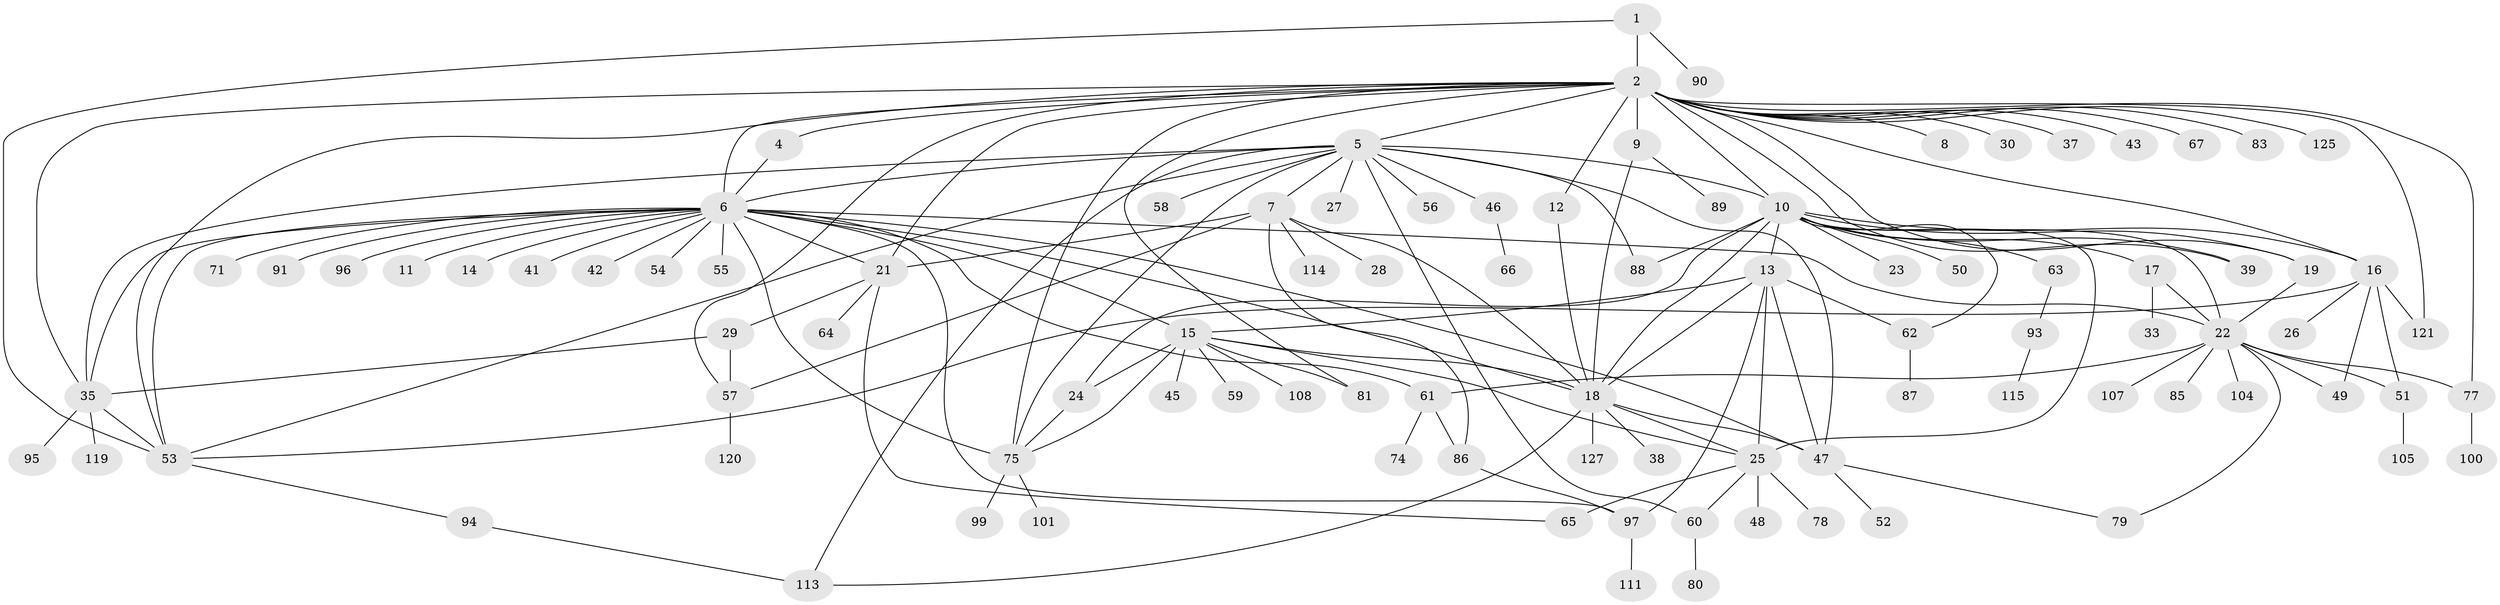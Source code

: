 // original degree distribution, {3: 0.11023622047244094, 11: 0.015748031496062992, 20: 0.007874015748031496, 2: 0.18110236220472442, 17: 0.007874015748031496, 23: 0.007874015748031496, 8: 0.023622047244094488, 1: 0.49606299212598426, 13: 0.007874015748031496, 4: 0.05511811023622047, 12: 0.007874015748031496, 7: 0.023622047244094488, 5: 0.047244094488188976, 9: 0.007874015748031496}
// Generated by graph-tools (version 1.1) at 2025/11/02/27/25 16:11:10]
// undirected, 96 vertices, 150 edges
graph export_dot {
graph [start="1"]
  node [color=gray90,style=filled];
  1 [super="+68"];
  2 [super="+3"];
  4;
  5 [super="+102"];
  6 [super="+40"];
  7 [super="+110"];
  8;
  9;
  10 [super="+36"];
  11;
  12;
  13 [super="+116"];
  14 [super="+32"];
  15 [super="+20"];
  16 [super="+82"];
  17;
  18 [super="+84"];
  19;
  21 [super="+118"];
  22 [super="+31"];
  23;
  24;
  25 [super="+44"];
  26;
  27;
  28 [super="+34"];
  29 [super="+70"];
  30 [super="+109"];
  33;
  35 [super="+76"];
  37;
  38;
  39;
  41;
  42;
  43;
  45;
  46;
  47 [super="+123"];
  48;
  49;
  50;
  51 [super="+72"];
  52;
  53 [super="+69"];
  54;
  55;
  56;
  57;
  58;
  59;
  60 [super="+106"];
  61 [super="+73"];
  62 [super="+103"];
  63;
  64;
  65;
  66;
  67;
  71;
  74;
  75 [super="+92"];
  77 [super="+124"];
  78 [super="+112"];
  79;
  80;
  81;
  83;
  85;
  86 [super="+126"];
  87;
  88 [super="+98"];
  89;
  90;
  91;
  93;
  94;
  95;
  96;
  97 [super="+122"];
  99;
  100 [super="+117"];
  101;
  104;
  105;
  107;
  108;
  111;
  113;
  114;
  115;
  119;
  120;
  121;
  125;
  127;
  1 -- 2;
  1 -- 53;
  1 -- 90;
  2 -- 5 [weight=2];
  2 -- 10;
  2 -- 21;
  2 -- 35;
  2 -- 67;
  2 -- 75 [weight=2];
  2 -- 77;
  2 -- 83;
  2 -- 125;
  2 -- 4;
  2 -- 6;
  2 -- 8;
  2 -- 9;
  2 -- 12;
  2 -- 81;
  2 -- 19;
  2 -- 30;
  2 -- 57;
  2 -- 37;
  2 -- 39;
  2 -- 43;
  2 -- 53;
  2 -- 121;
  2 -- 16;
  4 -- 6;
  5 -- 6;
  5 -- 7;
  5 -- 27;
  5 -- 35;
  5 -- 46;
  5 -- 47;
  5 -- 53;
  5 -- 56;
  5 -- 58;
  5 -- 60;
  5 -- 75;
  5 -- 88;
  5 -- 113;
  5 -- 10;
  6 -- 11;
  6 -- 14;
  6 -- 15;
  6 -- 18;
  6 -- 21;
  6 -- 22;
  6 -- 35;
  6 -- 41;
  6 -- 42;
  6 -- 47;
  6 -- 54;
  6 -- 55;
  6 -- 71;
  6 -- 75;
  6 -- 96;
  6 -- 97;
  6 -- 91;
  6 -- 53;
  6 -- 61;
  7 -- 18;
  7 -- 21;
  7 -- 28;
  7 -- 57;
  7 -- 114;
  7 -- 86;
  9 -- 18;
  9 -- 89;
  10 -- 13;
  10 -- 16;
  10 -- 17;
  10 -- 18;
  10 -- 19;
  10 -- 23;
  10 -- 24;
  10 -- 62;
  10 -- 63;
  10 -- 88;
  10 -- 25;
  10 -- 50;
  10 -- 22;
  10 -- 39;
  12 -- 18;
  13 -- 15;
  13 -- 18;
  13 -- 25;
  13 -- 47;
  13 -- 62;
  13 -- 97;
  15 -- 25;
  15 -- 45;
  15 -- 75;
  15 -- 81;
  15 -- 108;
  15 -- 24;
  15 -- 18;
  15 -- 59;
  16 -- 26;
  16 -- 51;
  16 -- 49;
  16 -- 53;
  16 -- 121;
  17 -- 22;
  17 -- 33;
  18 -- 25;
  18 -- 38;
  18 -- 47;
  18 -- 113;
  18 -- 127;
  19 -- 22;
  21 -- 29;
  21 -- 64;
  21 -- 65;
  22 -- 49;
  22 -- 61;
  22 -- 77;
  22 -- 79;
  22 -- 85;
  22 -- 104;
  22 -- 107;
  22 -- 51;
  24 -- 75;
  25 -- 48;
  25 -- 65;
  25 -- 78;
  25 -- 60;
  29 -- 57;
  29 -- 35;
  35 -- 95;
  35 -- 119;
  35 -- 53;
  46 -- 66;
  47 -- 52;
  47 -- 79;
  51 -- 105;
  53 -- 94;
  57 -- 120;
  60 -- 80;
  61 -- 86;
  61 -- 74;
  62 -- 87;
  63 -- 93;
  75 -- 99;
  75 -- 101;
  77 -- 100;
  86 -- 97;
  93 -- 115;
  94 -- 113;
  97 -- 111;
}
